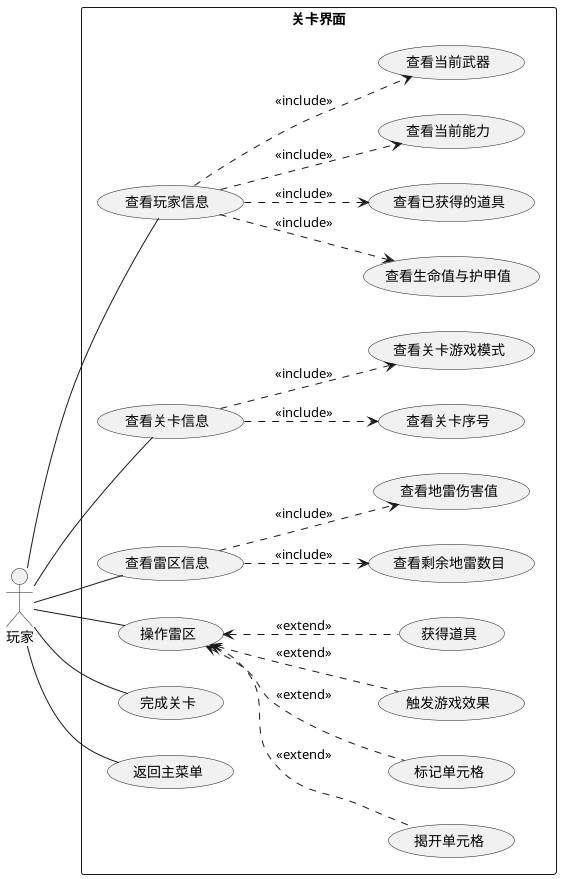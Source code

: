 @startuml level-ui

left to right direction

actor "玩家" as p1

rectangle 关卡界面 {

    usecase (查看玩家信息) as check_player_info
    usecase (查看生命值与护甲值) as check_life
    usecase (查看已获得的道具) as check_items
    usecase (查看当前能力) as check_abilities
    usecase check_weapon as "查看当前武器"
    check_player_info ..> check_life : <<include>>
    check_player_info ..> check_items : <<include>>
    check_player_info ..> check_abilities : <<include>>
    check_player_info ..> check_weapon : <<include>>

    usecase check_level_info as "查看关卡信息"
    usecase check_level_index as "查看关卡序号"
    usecase check_level_game_mode as "查看关卡游戏模式"
    check_level_info ..> check_level_index : <<include>>
    check_level_info ..> check_level_game_mode : <<include>>

    usecase check_grid_info as "查看雷区信息"
    usecase check_bomb_remain as "查看剩余地雷数目"
    usecase check_bomb_damage as "查看地雷伤害值"
    check_grid_info ..> check_bomb_remain : <<include>>
    check_grid_info ..> check_bomb_damage : <<include>>
    
    usecase manipulate_grid as "操作雷区"
    usecase reveal_cell as "揭开单元格"
    usecase flag_cell as "标记单元格"
    manipulate_grid <.. reveal_cell : <<extend>>
    manipulate_grid <.. flag_cell : <<extend>>
    
    usecase trigger_event as "触发游戏效果"
    usecase get_item as "获得道具"
    manipulate_grid <.. trigger_event : <<extend>>
    manipulate_grid <.. get_item : <<extend>>
    
    usecase complete_level as "完成关卡"

    usecase return_to_main_menu as "返回主菜单"
}

p1 -- check_player_info
p1 -- check_level_info
p1 -- check_grid_info
p1 -- manipulate_grid
p1 -- complete_level
p1 -- return_to_main_menu

@enduml
